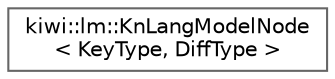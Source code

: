 digraph "Graphical Class Hierarchy"
{
 // LATEX_PDF_SIZE
  bgcolor="transparent";
  edge [fontname=Helvetica,fontsize=10,labelfontname=Helvetica,labelfontsize=10];
  node [fontname=Helvetica,fontsize=10,shape=box,height=0.2,width=0.4];
  rankdir="LR";
  Node0 [id="Node000000",label="kiwi::lm::KnLangModelNode\l\< KeyType, DiffType \>",height=0.2,width=0.4,color="grey40", fillcolor="white", style="filled",URL="$structkiwi_1_1lm_1_1KnLangModelNode.html",tooltip=" "];
}
